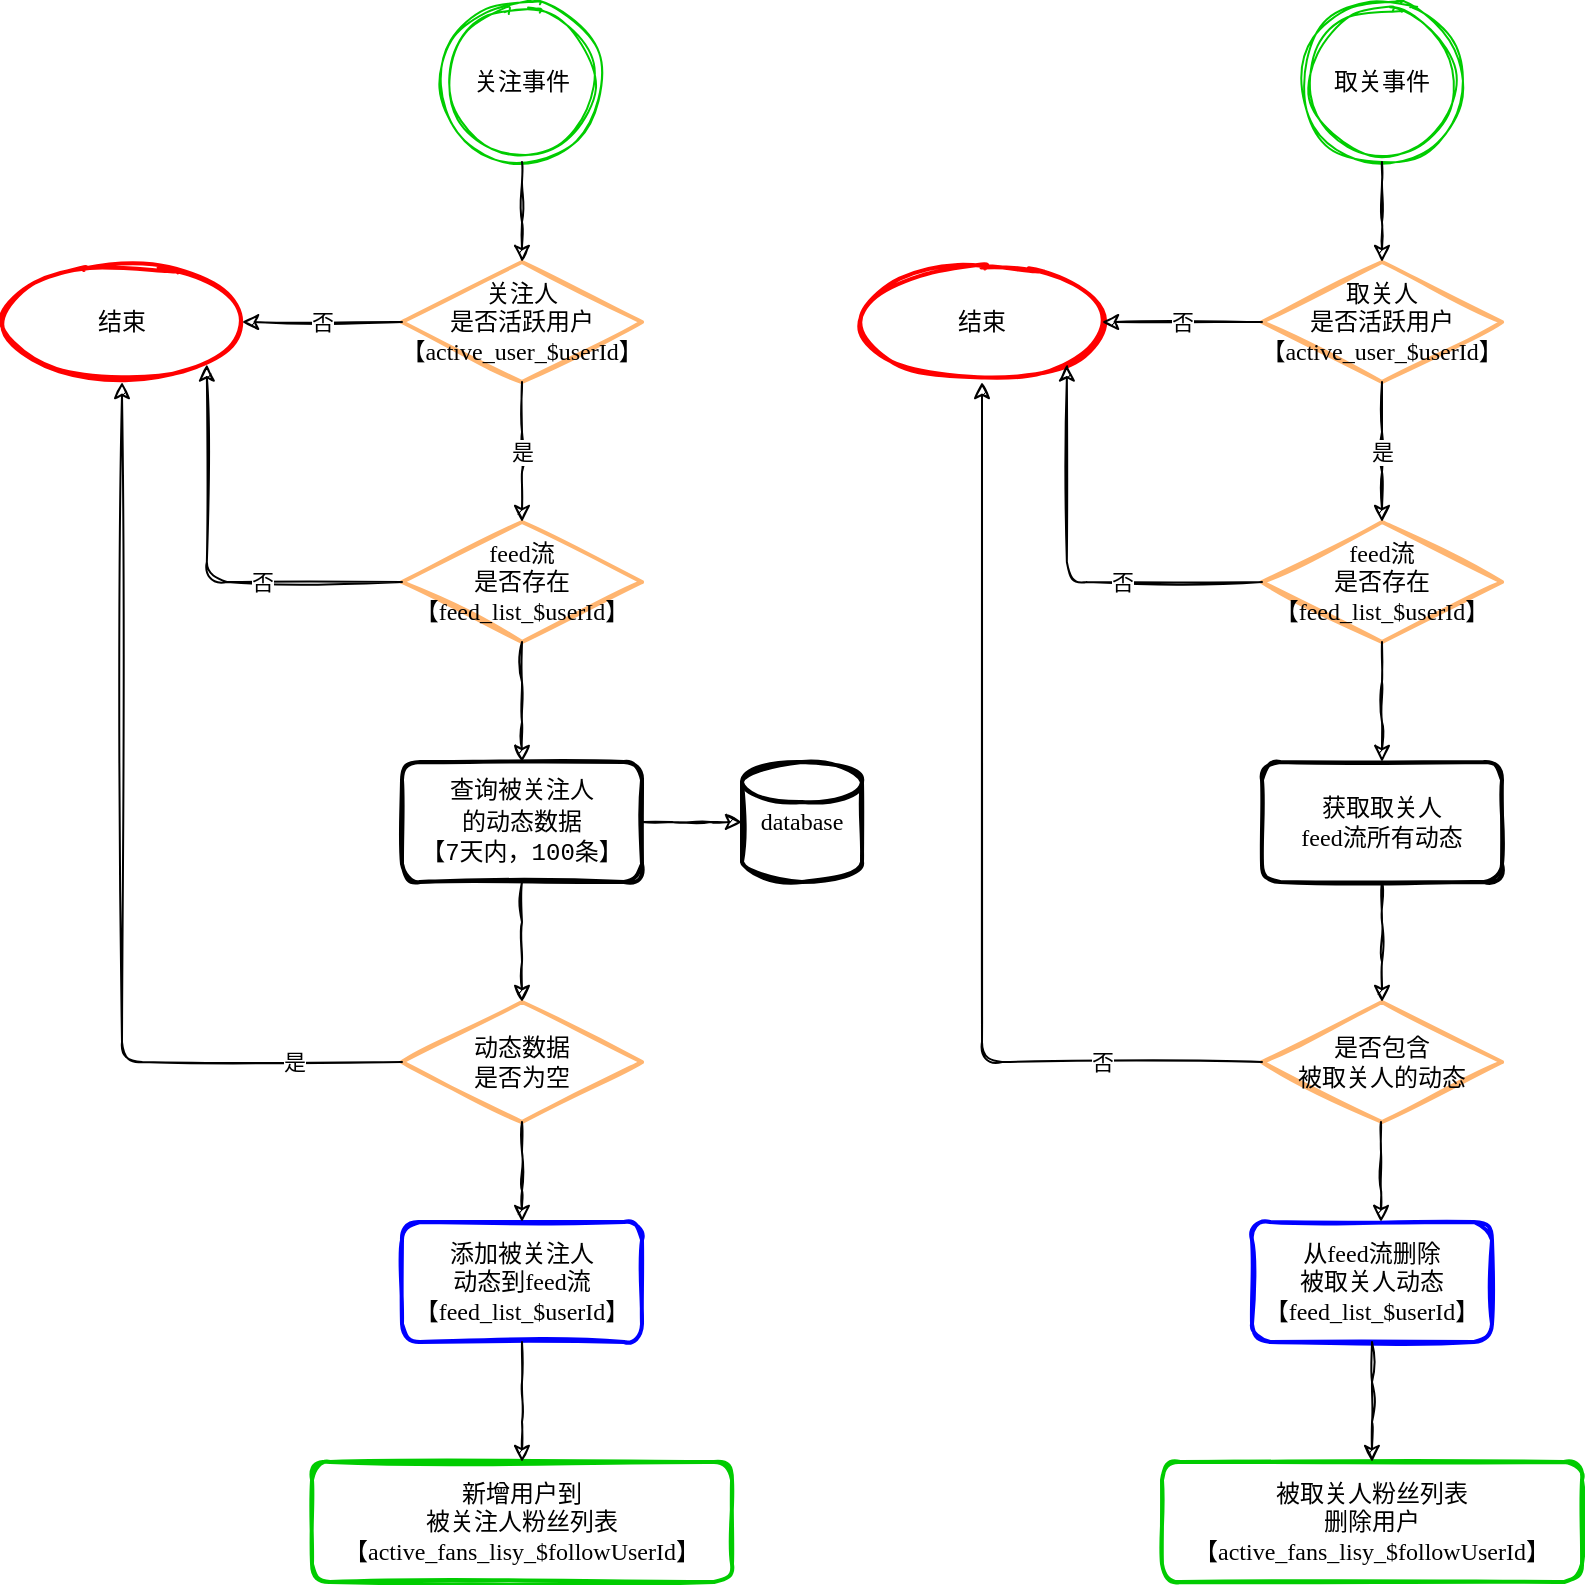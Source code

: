 <mxfile version="24.4.8" type="device">
  <diagram name="第 1 页" id="H7oGYVwwCqUrGuftaqYQ">
    <mxGraphModel dx="1727" dy="1843" grid="1" gridSize="10" guides="1" tooltips="1" connect="1" arrows="1" fold="1" page="1" pageScale="1" pageWidth="827" pageHeight="1169" math="0" shadow="0">
      <root>
        <mxCell id="0" />
        <mxCell id="1" parent="0" />
        <mxCell id="CrV6sKeJObAhqucFXJqA-1" value="&lt;font face=&quot;Comic Sans MS&quot;&gt;关注事件&lt;/font&gt;" style="ellipse;shape=doubleEllipse;whiteSpace=wrap;html=1;aspect=fixed;fillColor=none;strokeColor=#00CC00;sketch=1;" vertex="1" parent="1">
          <mxGeometry x="-310" y="-560" width="80" height="80" as="geometry" />
        </mxCell>
        <mxCell id="CrV6sKeJObAhqucFXJqA-2" value="&lt;font face=&quot;Comic Sans MS&quot;&gt;关注人&lt;br&gt;是否活跃用户&lt;br&gt;【active_user_$userId】&lt;br&gt;&lt;/font&gt;" style="rhombus;whiteSpace=wrap;html=1;strokeWidth=2;fillWeight=-1;hachureGap=8;fillStyle=cross-hatch;sketch=1;fillColor=none;strokeColor=#FFB570;" vertex="1" parent="1">
          <mxGeometry x="-330" y="-430" width="120" height="60" as="geometry" />
        </mxCell>
        <mxCell id="CrV6sKeJObAhqucFXJqA-3" value="" style="edgeStyle=segmentEdgeStyle;endArrow=classic;html=1;entryX=0.5;entryY=0;entryDx=0;entryDy=0;exitX=0.5;exitY=1;exitDx=0;exitDy=0;sketch=1;" edge="1" parent="1" source="CrV6sKeJObAhqucFXJqA-1" target="CrV6sKeJObAhqucFXJqA-2">
          <mxGeometry width="50" height="50" relative="1" as="geometry">
            <mxPoint x="-160" y="-480" as="sourcePoint" />
            <mxPoint x="-110" y="-530" as="targetPoint" />
            <Array as="points">
              <mxPoint x="-270" y="-460" />
              <mxPoint x="-270" y="-460" />
            </Array>
          </mxGeometry>
        </mxCell>
        <mxCell id="CrV6sKeJObAhqucFXJqA-4" value="&lt;font face=&quot;Comic Sans MS&quot;&gt;结束&lt;/font&gt;" style="ellipse;whiteSpace=wrap;html=1;strokeWidth=2;fillWeight=2;hachureGap=8;fillStyle=dots;sketch=1;fillColor=none;strokeColor=#FF0000;" vertex="1" parent="1">
          <mxGeometry x="-530" y="-430" width="120" height="60" as="geometry" />
        </mxCell>
        <mxCell id="CrV6sKeJObAhqucFXJqA-5" value="否" style="edgeStyle=segmentEdgeStyle;endArrow=classic;html=1;entryX=1;entryY=0.5;entryDx=0;entryDy=0;exitX=0;exitY=0.5;exitDx=0;exitDy=0;sketch=1;" edge="1" parent="1" source="CrV6sKeJObAhqucFXJqA-2" target="CrV6sKeJObAhqucFXJqA-4">
          <mxGeometry width="50" height="50" relative="1" as="geometry">
            <mxPoint x="-390" y="-320" as="sourcePoint" />
            <mxPoint x="-340" y="-370" as="targetPoint" />
          </mxGeometry>
        </mxCell>
        <mxCell id="CrV6sKeJObAhqucFXJqA-6" value="&lt;font face=&quot;Comic Sans MS&quot;&gt;feed流&lt;br&gt;是否存在&lt;br&gt;【feed_list_$userId】&lt;br&gt;&lt;/font&gt;" style="rhombus;whiteSpace=wrap;html=1;strokeWidth=2;fillWeight=-1;hachureGap=8;fillStyle=cross-hatch;sketch=1;fillColor=none;strokeColor=#FFB570;" vertex="1" parent="1">
          <mxGeometry x="-330" y="-300" width="120" height="60" as="geometry" />
        </mxCell>
        <mxCell id="CrV6sKeJObAhqucFXJqA-7" value="是" style="edgeStyle=elbowEdgeStyle;elbow=vertical;endArrow=classic;html=1;entryX=0.5;entryY=0;entryDx=0;entryDy=0;exitX=0.5;exitY=1;exitDx=0;exitDy=0;sketch=1;" edge="1" parent="1" source="CrV6sKeJObAhqucFXJqA-2" target="CrV6sKeJObAhqucFXJqA-6">
          <mxGeometry width="50" height="50" relative="1" as="geometry">
            <mxPoint x="-370" y="-320" as="sourcePoint" />
            <mxPoint x="-320" y="-370" as="targetPoint" />
          </mxGeometry>
        </mxCell>
        <mxCell id="CrV6sKeJObAhqucFXJqA-8" value="&lt;font face=&quot;Courier New&quot;&gt;查询被关注人&lt;br&gt;的动态数据&lt;br&gt;【7天内，100条】&lt;/font&gt;" style="rounded=1;whiteSpace=wrap;html=1;strokeWidth=2;fillWeight=4;hachureGap=8;hachureAngle=45;sketch=1;fillColor=none;" vertex="1" parent="1">
          <mxGeometry x="-330" y="-180" width="120" height="60" as="geometry" />
        </mxCell>
        <mxCell id="CrV6sKeJObAhqucFXJqA-9" value="" style="edgeStyle=elbowEdgeStyle;elbow=vertical;endArrow=classic;html=1;entryX=0.5;entryY=0;entryDx=0;entryDy=0;exitX=0.5;exitY=1;exitDx=0;exitDy=0;sketch=1;" edge="1" parent="1" source="CrV6sKeJObAhqucFXJqA-6" target="CrV6sKeJObAhqucFXJqA-8">
          <mxGeometry width="50" height="50" relative="1" as="geometry">
            <mxPoint x="-480" y="-210" as="sourcePoint" />
            <mxPoint x="-430" y="-260" as="targetPoint" />
          </mxGeometry>
        </mxCell>
        <mxCell id="CrV6sKeJObAhqucFXJqA-10" value="&lt;font face=&quot;Comic Sans MS&quot;&gt;database&lt;/font&gt;" style="strokeWidth=2;html=1;shape=mxgraph.flowchart.database;whiteSpace=wrap;fillColor=none;sketch=1;" vertex="1" parent="1">
          <mxGeometry x="-160" y="-180" width="60" height="60" as="geometry" />
        </mxCell>
        <mxCell id="CrV6sKeJObAhqucFXJqA-11" value="" style="edgeStyle=elbowEdgeStyle;elbow=vertical;endArrow=classic;html=1;entryX=0;entryY=0.5;entryDx=0;entryDy=0;entryPerimeter=0;sketch=1;" edge="1" parent="1" target="CrV6sKeJObAhqucFXJqA-10">
          <mxGeometry width="50" height="50" relative="1" as="geometry">
            <mxPoint x="-210" y="-150" as="sourcePoint" />
            <mxPoint x="-160" y="-200" as="targetPoint" />
          </mxGeometry>
        </mxCell>
        <mxCell id="CrV6sKeJObAhqucFXJqA-12" value="&lt;font face=&quot;Comic Sans MS&quot;&gt;动态数据&lt;br&gt;是否为空&lt;br&gt;&lt;/font&gt;" style="rhombus;whiteSpace=wrap;html=1;strokeWidth=2;fillWeight=-1;hachureGap=8;fillStyle=cross-hatch;sketch=1;fillColor=none;strokeColor=#FFB570;" vertex="1" parent="1">
          <mxGeometry x="-330" y="-60" width="120" height="60" as="geometry" />
        </mxCell>
        <mxCell id="CrV6sKeJObAhqucFXJqA-13" value="" style="edgeStyle=elbowEdgeStyle;elbow=vertical;endArrow=classic;html=1;entryX=0.5;entryY=0;entryDx=0;entryDy=0;exitX=0.5;exitY=1;exitDx=0;exitDy=0;sketch=1;" edge="1" parent="1" source="CrV6sKeJObAhqucFXJqA-8" target="CrV6sKeJObAhqucFXJqA-12">
          <mxGeometry width="50" height="50" relative="1" as="geometry">
            <mxPoint x="-390" y="-120" as="sourcePoint" />
            <mxPoint x="-340" y="-170" as="targetPoint" />
          </mxGeometry>
        </mxCell>
        <mxCell id="CrV6sKeJObAhqucFXJqA-14" value="是" style="edgeStyle=elbowEdgeStyle;elbow=vertical;endArrow=classic;html=1;exitX=0;exitY=0.5;exitDx=0;exitDy=0;entryX=0.5;entryY=1;entryDx=0;entryDy=0;sketch=1;" edge="1" parent="1" source="CrV6sKeJObAhqucFXJqA-12" target="CrV6sKeJObAhqucFXJqA-4">
          <mxGeometry x="-0.776" width="50" height="50" relative="1" as="geometry">
            <mxPoint x="-450" y="-120" as="sourcePoint" />
            <mxPoint x="-400" y="-170" as="targetPoint" />
            <Array as="points">
              <mxPoint x="-390" y="-30" />
              <mxPoint x="-400" y="-120" />
            </Array>
            <mxPoint as="offset" />
          </mxGeometry>
        </mxCell>
        <mxCell id="CrV6sKeJObAhqucFXJqA-15" value="&lt;font face=&quot;Comic Sans MS&quot;&gt;添加被关注人&lt;br&gt;动态到feed流&lt;br&gt;【feed_list_$userId】&lt;/font&gt;" style="rounded=1;whiteSpace=wrap;html=1;strokeWidth=2;fillWeight=4;hachureGap=8;hachureAngle=45;sketch=1;fillColor=none;strokeColor=#0000FF;" vertex="1" parent="1">
          <mxGeometry x="-330" y="50" width="120" height="60" as="geometry" />
        </mxCell>
        <mxCell id="CrV6sKeJObAhqucFXJqA-16" value="" style="edgeStyle=elbowEdgeStyle;elbow=vertical;endArrow=classic;html=1;entryX=0.5;entryY=0;entryDx=0;entryDy=0;exitX=0.5;exitY=1;exitDx=0;exitDy=0;sketch=1;" edge="1" parent="1" source="CrV6sKeJObAhqucFXJqA-12" target="CrV6sKeJObAhqucFXJqA-15">
          <mxGeometry width="50" height="50" relative="1" as="geometry">
            <mxPoint x="-440" y="70" as="sourcePoint" />
            <mxPoint x="-390" y="20" as="targetPoint" />
          </mxGeometry>
        </mxCell>
        <mxCell id="CrV6sKeJObAhqucFXJqA-17" value="&lt;font face=&quot;Comic Sans MS&quot;&gt;新增用户到&lt;br&gt;被关注人粉丝列表&lt;br&gt;【active_fans_lisy_$followUserId】&lt;/font&gt;" style="rounded=1;whiteSpace=wrap;html=1;strokeWidth=2;fillWeight=4;hachureGap=8;hachureAngle=45;sketch=1;fillColor=none;strokeColor=#00CC00;" vertex="1" parent="1">
          <mxGeometry x="-375" y="170" width="210" height="60" as="geometry" />
        </mxCell>
        <mxCell id="CrV6sKeJObAhqucFXJqA-18" value="否" style="edgeStyle=elbowEdgeStyle;elbow=vertical;endArrow=classic;html=1;exitX=0;exitY=0.5;exitDx=0;exitDy=0;entryX=1;entryY=1;entryDx=0;entryDy=0;sketch=1;" edge="1" parent="1" source="CrV6sKeJObAhqucFXJqA-6" target="CrV6sKeJObAhqucFXJqA-4">
          <mxGeometry x="-0.322" width="50" height="50" relative="1" as="geometry">
            <mxPoint x="-420" y="-290" as="sourcePoint" />
            <mxPoint x="-370" y="-340" as="targetPoint" />
            <Array as="points">
              <mxPoint x="-380" y="-270" />
            </Array>
            <mxPoint as="offset" />
          </mxGeometry>
        </mxCell>
        <mxCell id="CrV6sKeJObAhqucFXJqA-19" value="" style="edgeStyle=elbowEdgeStyle;elbow=vertical;endArrow=classic;html=1;entryX=0.5;entryY=0;entryDx=0;entryDy=0;exitX=0.5;exitY=1;exitDx=0;exitDy=0;sketch=1;" edge="1" parent="1" source="CrV6sKeJObAhqucFXJqA-15" target="CrV6sKeJObAhqucFXJqA-17">
          <mxGeometry width="50" height="50" relative="1" as="geometry">
            <mxPoint x="-390" y="130" as="sourcePoint" />
            <mxPoint x="-340" y="80" as="targetPoint" />
          </mxGeometry>
        </mxCell>
        <mxCell id="CrV6sKeJObAhqucFXJqA-20" value="&lt;font face=&quot;Comic Sans MS&quot;&gt;取关事件&lt;/font&gt;" style="ellipse;shape=doubleEllipse;whiteSpace=wrap;html=1;aspect=fixed;fillColor=none;strokeColor=#00CC00;sketch=1;" vertex="1" parent="1">
          <mxGeometry x="120" y="-560" width="80" height="80" as="geometry" />
        </mxCell>
        <mxCell id="CrV6sKeJObAhqucFXJqA-21" value="&lt;font face=&quot;Comic Sans MS&quot;&gt;取关人&lt;br&gt;是否活跃用户&lt;br&gt;【active_user_$userId】&lt;br&gt;&lt;/font&gt;" style="rhombus;whiteSpace=wrap;html=1;strokeWidth=2;fillWeight=-1;hachureGap=8;fillStyle=cross-hatch;sketch=1;fillColor=none;strokeColor=#FFB570;" vertex="1" parent="1">
          <mxGeometry x="100" y="-430" width="120" height="60" as="geometry" />
        </mxCell>
        <mxCell id="CrV6sKeJObAhqucFXJqA-22" value="" style="edgeStyle=segmentEdgeStyle;endArrow=classic;html=1;entryX=0.5;entryY=0;entryDx=0;entryDy=0;exitX=0.5;exitY=1;exitDx=0;exitDy=0;sketch=1;" edge="1" parent="1" source="CrV6sKeJObAhqucFXJqA-20" target="CrV6sKeJObAhqucFXJqA-21">
          <mxGeometry width="50" height="50" relative="1" as="geometry">
            <mxPoint x="270" y="-480" as="sourcePoint" />
            <mxPoint x="320" y="-530" as="targetPoint" />
            <Array as="points">
              <mxPoint x="160" y="-460" />
              <mxPoint x="160" y="-460" />
            </Array>
          </mxGeometry>
        </mxCell>
        <mxCell id="CrV6sKeJObAhqucFXJqA-23" value="&lt;font face=&quot;Comic Sans MS&quot;&gt;结束&lt;/font&gt;" style="ellipse;whiteSpace=wrap;html=1;strokeWidth=2;fillWeight=2;hachureGap=8;fillStyle=dots;sketch=1;fillColor=none;strokeColor=#FF0000;" vertex="1" parent="1">
          <mxGeometry x="-100" y="-430" width="120" height="60" as="geometry" />
        </mxCell>
        <mxCell id="CrV6sKeJObAhqucFXJqA-24" value="否" style="edgeStyle=segmentEdgeStyle;endArrow=classic;html=1;entryX=1;entryY=0.5;entryDx=0;entryDy=0;exitX=0;exitY=0.5;exitDx=0;exitDy=0;sketch=1;" edge="1" parent="1" source="CrV6sKeJObAhqucFXJqA-21" target="CrV6sKeJObAhqucFXJqA-23">
          <mxGeometry width="50" height="50" relative="1" as="geometry">
            <mxPoint x="40" y="-320" as="sourcePoint" />
            <mxPoint x="90" y="-370" as="targetPoint" />
          </mxGeometry>
        </mxCell>
        <mxCell id="CrV6sKeJObAhqucFXJqA-25" value="&lt;font face=&quot;Comic Sans MS&quot;&gt;feed流&lt;br&gt;是否存在&lt;br&gt;【feed_list_$userId】&lt;br&gt;&lt;/font&gt;" style="rhombus;whiteSpace=wrap;html=1;strokeWidth=2;fillWeight=-1;hachureGap=8;fillStyle=cross-hatch;sketch=1;fillColor=none;strokeColor=#FFB570;" vertex="1" parent="1">
          <mxGeometry x="100" y="-300" width="120" height="60" as="geometry" />
        </mxCell>
        <mxCell id="CrV6sKeJObAhqucFXJqA-26" value="是" style="edgeStyle=elbowEdgeStyle;elbow=vertical;endArrow=classic;html=1;entryX=0.5;entryY=0;entryDx=0;entryDy=0;exitX=0.5;exitY=1;exitDx=0;exitDy=0;sketch=1;" edge="1" parent="1" source="CrV6sKeJObAhqucFXJqA-21" target="CrV6sKeJObAhqucFXJqA-25">
          <mxGeometry width="50" height="50" relative="1" as="geometry">
            <mxPoint x="60" y="-320" as="sourcePoint" />
            <mxPoint x="110" y="-370" as="targetPoint" />
          </mxGeometry>
        </mxCell>
        <mxCell id="CrV6sKeJObAhqucFXJqA-27" value="否" style="edgeStyle=elbowEdgeStyle;elbow=vertical;endArrow=classic;html=1;exitX=0;exitY=0.5;exitDx=0;exitDy=0;entryX=1;entryY=1;entryDx=0;entryDy=0;sketch=1;" edge="1" parent="1" source="CrV6sKeJObAhqucFXJqA-25" target="CrV6sKeJObAhqucFXJqA-23">
          <mxGeometry x="-0.322" width="50" height="50" relative="1" as="geometry">
            <mxPoint x="10" y="-290" as="sourcePoint" />
            <mxPoint x="60" y="-340" as="targetPoint" />
            <Array as="points">
              <mxPoint x="50" y="-270" />
            </Array>
            <mxPoint as="offset" />
          </mxGeometry>
        </mxCell>
        <mxCell id="CrV6sKeJObAhqucFXJqA-28" value="&lt;font face=&quot;Comic Sans MS&quot;&gt;获取取关人&lt;br&gt;feed流所有动态&lt;/font&gt;" style="rounded=1;whiteSpace=wrap;html=1;strokeWidth=2;fillWeight=4;hachureGap=8;hachureAngle=45;sketch=1;fillColor=none;" vertex="1" parent="1">
          <mxGeometry x="100" y="-180" width="120" height="60" as="geometry" />
        </mxCell>
        <mxCell id="CrV6sKeJObAhqucFXJqA-29" value="" style="edgeStyle=elbowEdgeStyle;elbow=vertical;endArrow=classic;html=1;entryX=0.5;entryY=0;entryDx=0;entryDy=0;exitX=0.5;exitY=1;exitDx=0;exitDy=0;sketch=1;" edge="1" parent="1" source="CrV6sKeJObAhqucFXJqA-25" target="CrV6sKeJObAhqucFXJqA-28">
          <mxGeometry width="50" height="50" relative="1" as="geometry">
            <mxPoint x="60" y="-190" as="sourcePoint" />
            <mxPoint x="110" y="-240" as="targetPoint" />
          </mxGeometry>
        </mxCell>
        <mxCell id="CrV6sKeJObAhqucFXJqA-30" value="&lt;font face=&quot;Comic Sans MS&quot;&gt;是否包含&lt;br&gt;被取关人的动态&lt;br&gt;&lt;/font&gt;" style="rhombus;whiteSpace=wrap;html=1;strokeWidth=2;fillWeight=-1;hachureGap=8;fillStyle=cross-hatch;sketch=1;fillColor=none;strokeColor=#FFB570;" vertex="1" parent="1">
          <mxGeometry x="100" y="-60" width="120" height="60" as="geometry" />
        </mxCell>
        <mxCell id="CrV6sKeJObAhqucFXJqA-31" value="" style="edgeStyle=elbowEdgeStyle;elbow=vertical;endArrow=classic;html=1;entryX=0.5;entryY=0;entryDx=0;entryDy=0;exitX=0.5;exitY=1;exitDx=0;exitDy=0;sketch=1;" edge="1" parent="1" source="CrV6sKeJObAhqucFXJqA-28" target="CrV6sKeJObAhqucFXJqA-30">
          <mxGeometry width="50" height="50" relative="1" as="geometry">
            <mxPoint x="-20" y="-70" as="sourcePoint" />
            <mxPoint x="30" y="-120" as="targetPoint" />
          </mxGeometry>
        </mxCell>
        <mxCell id="CrV6sKeJObAhqucFXJqA-32" value="否" style="edgeStyle=elbowEdgeStyle;elbow=vertical;endArrow=classic;html=1;exitX=0;exitY=0.5;exitDx=0;exitDy=0;entryX=0.5;entryY=1;entryDx=0;entryDy=0;sketch=1;" edge="1" parent="1" source="CrV6sKeJObAhqucFXJqA-30" target="CrV6sKeJObAhqucFXJqA-23">
          <mxGeometry x="-0.667" width="50" height="50" relative="1" as="geometry">
            <mxPoint x="-20" y="-50" as="sourcePoint" />
            <mxPoint x="30" y="-100" as="targetPoint" />
            <Array as="points">
              <mxPoint x="20" y="-30" />
              <mxPoint x="30" y="-190" />
            </Array>
            <mxPoint as="offset" />
          </mxGeometry>
        </mxCell>
        <mxCell id="CrV6sKeJObAhqucFXJqA-33" value="&lt;font face=&quot;Comic Sans MS&quot;&gt;从feed流删除&lt;br&gt;被取关人动态&lt;br&gt;【feed_list_$userId】&lt;/font&gt;" style="rounded=1;whiteSpace=wrap;html=1;strokeWidth=2;fillWeight=4;hachureGap=8;hachureAngle=45;sketch=1;fillColor=none;strokeColor=#0000FF;" vertex="1" parent="1">
          <mxGeometry x="95" y="50" width="120" height="60" as="geometry" />
        </mxCell>
        <mxCell id="CrV6sKeJObAhqucFXJqA-34" value="&lt;font face=&quot;Comic Sans MS&quot;&gt;被取关人粉丝列表&lt;br&gt;删除用户&lt;br&gt;【active_fans_lisy_$followUserId】&lt;/font&gt;" style="rounded=1;whiteSpace=wrap;html=1;strokeWidth=2;fillWeight=4;hachureGap=8;hachureAngle=45;sketch=1;fillColor=none;strokeColor=#00CC00;" vertex="1" parent="1">
          <mxGeometry x="50" y="170" width="210" height="60" as="geometry" />
        </mxCell>
        <mxCell id="CrV6sKeJObAhqucFXJqA-35" value="" style="edgeStyle=elbowEdgeStyle;elbow=vertical;endArrow=classic;html=1;entryX=0.5;entryY=0;entryDx=0;entryDy=0;exitX=0.5;exitY=1;exitDx=0;exitDy=0;sketch=1;" edge="1" parent="1" source="CrV6sKeJObAhqucFXJqA-33" target="CrV6sKeJObAhqucFXJqA-34">
          <mxGeometry width="50" height="50" relative="1" as="geometry">
            <mxPoint x="35" y="130" as="sourcePoint" />
            <mxPoint x="85" y="80" as="targetPoint" />
          </mxGeometry>
        </mxCell>
        <mxCell id="CrV6sKeJObAhqucFXJqA-36" value="" style="edgeStyle=elbowEdgeStyle;elbow=vertical;endArrow=classic;html=1;entryX=0.5;entryY=0;entryDx=0;entryDy=0;exitX=0.5;exitY=1;exitDx=0;exitDy=0;sketch=1;" edge="1" parent="1">
          <mxGeometry width="50" height="50" relative="1" as="geometry">
            <mxPoint x="159.5" as="sourcePoint" />
            <mxPoint x="159.5" y="50" as="targetPoint" />
          </mxGeometry>
        </mxCell>
      </root>
    </mxGraphModel>
  </diagram>
</mxfile>

